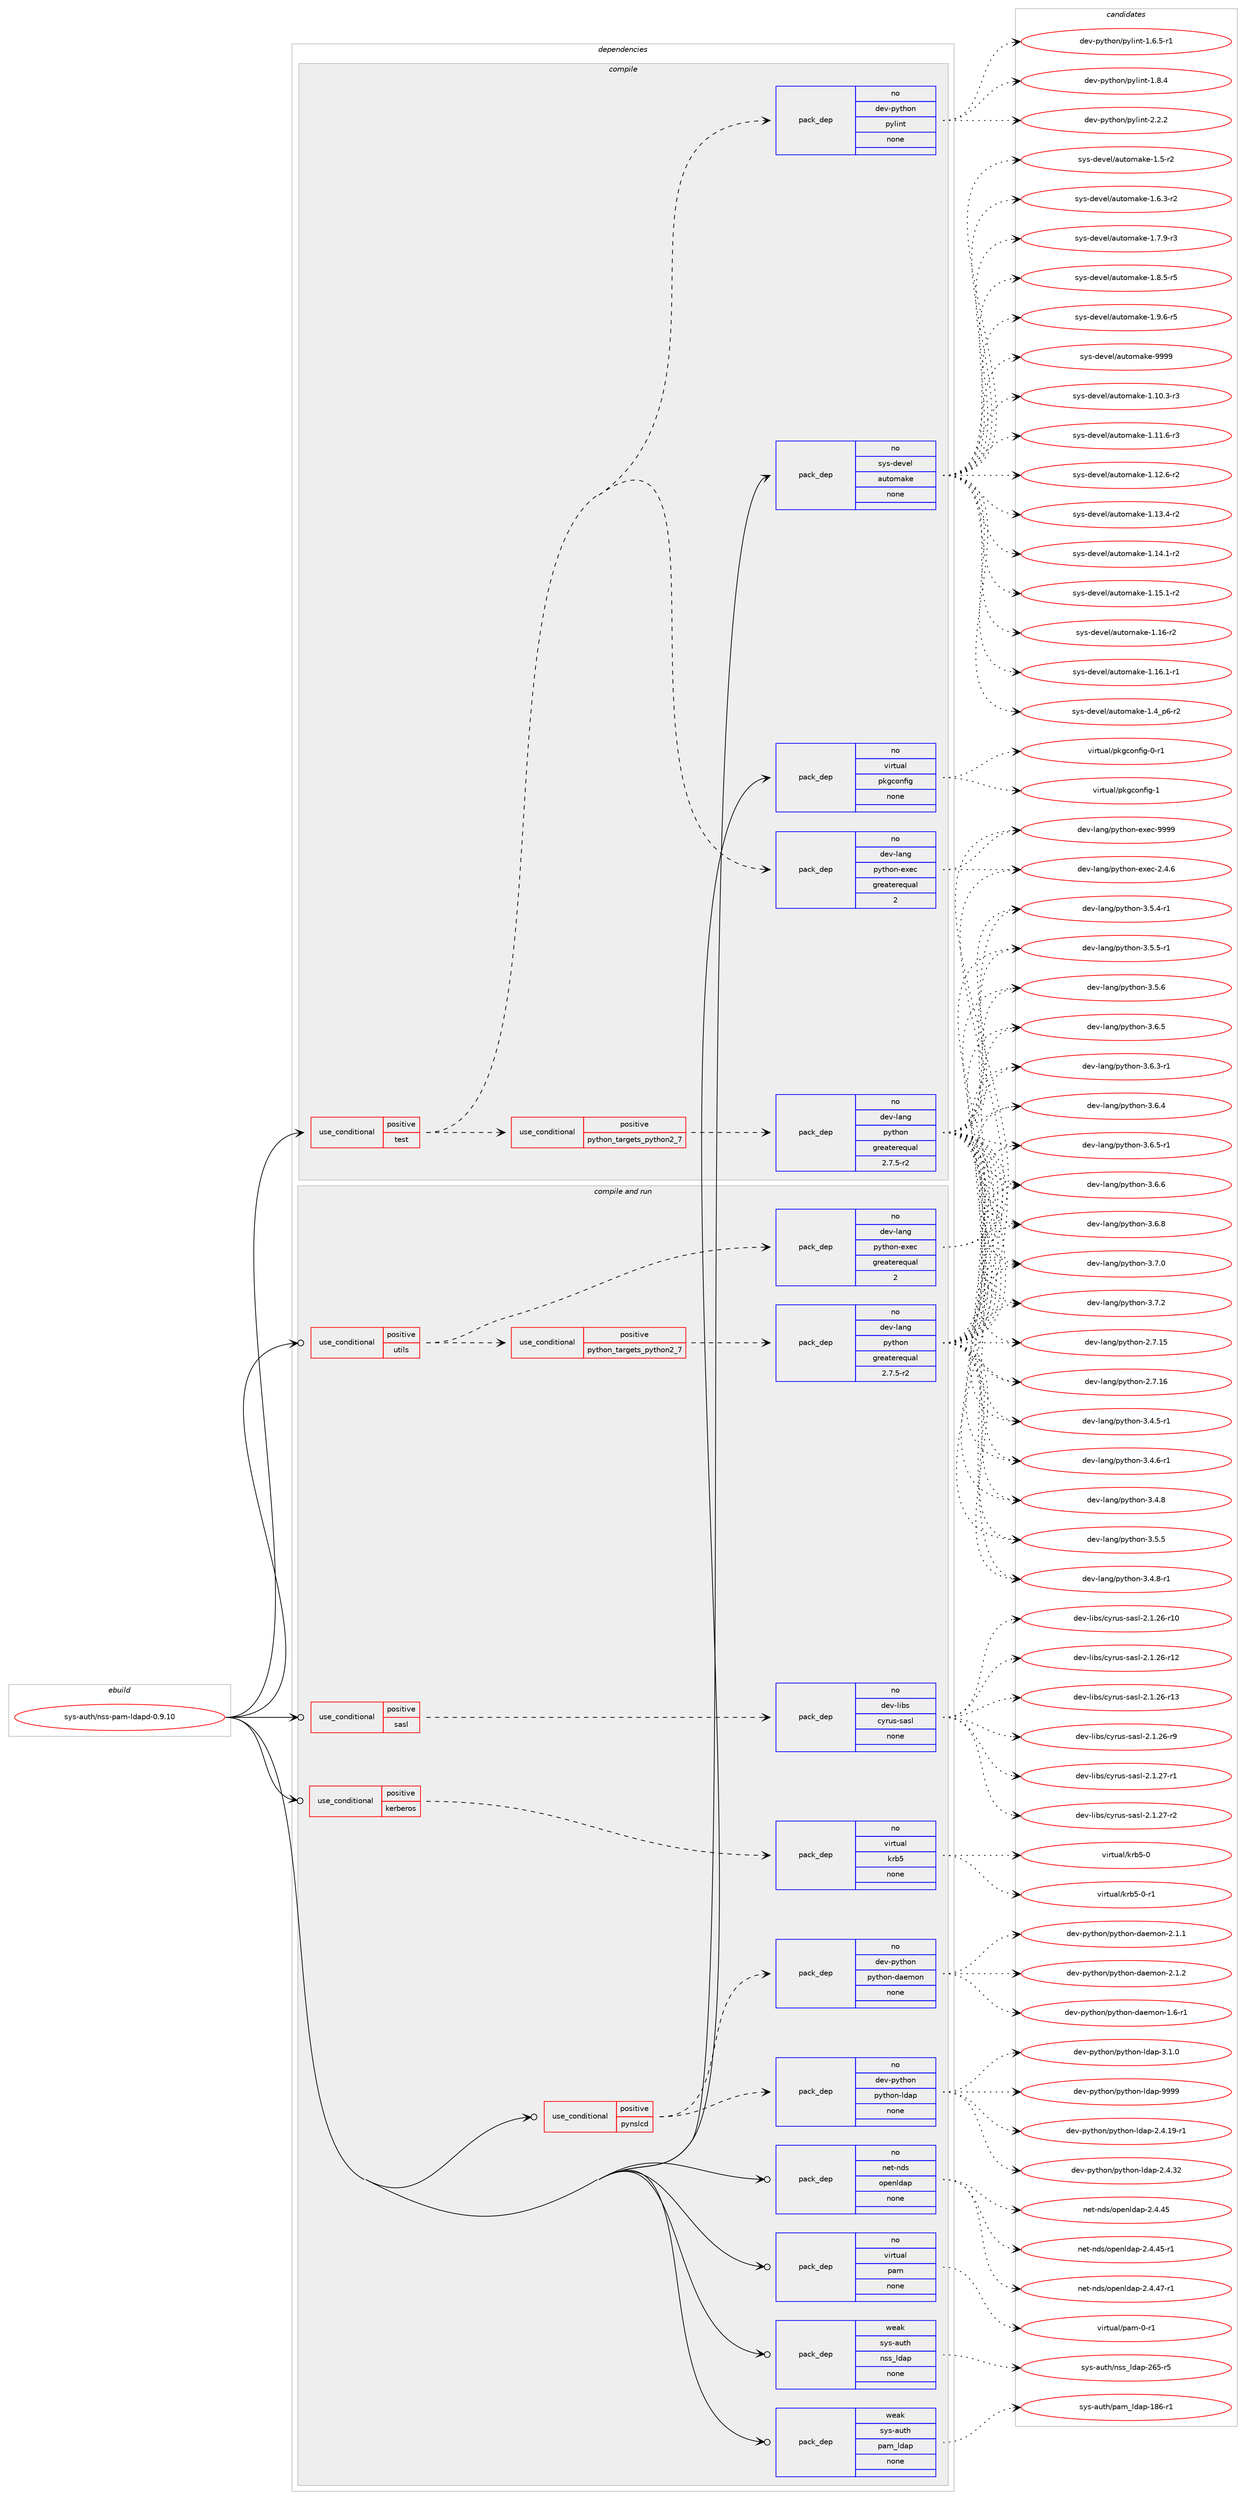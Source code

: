 digraph prolog {

# *************
# Graph options
# *************

newrank=true;
concentrate=true;
compound=true;
graph [rankdir=LR,fontname=Helvetica,fontsize=10,ranksep=1.5];#, ranksep=2.5, nodesep=0.2];
edge  [arrowhead=vee];
node  [fontname=Helvetica,fontsize=10];

# **********
# The ebuild
# **********

subgraph cluster_leftcol {
color=gray;
rank=same;
label=<<i>ebuild</i>>;
id [label="sys-auth/nss-pam-ldapd-0.9.10", color=red, width=4, href="../sys-auth/nss-pam-ldapd-0.9.10.svg"];
}

# ****************
# The dependencies
# ****************

subgraph cluster_midcol {
color=gray;
label=<<i>dependencies</i>>;
subgraph cluster_compile {
fillcolor="#eeeeee";
style=filled;
label=<<i>compile</i>>;
subgraph cond457741 {
dependency1717264 [label=<<TABLE BORDER="0" CELLBORDER="1" CELLSPACING="0" CELLPADDING="4"><TR><TD ROWSPAN="3" CELLPADDING="10">use_conditional</TD></TR><TR><TD>positive</TD></TR><TR><TD>test</TD></TR></TABLE>>, shape=none, color=red];
subgraph cond457742 {
dependency1717265 [label=<<TABLE BORDER="0" CELLBORDER="1" CELLSPACING="0" CELLPADDING="4"><TR><TD ROWSPAN="3" CELLPADDING="10">use_conditional</TD></TR><TR><TD>positive</TD></TR><TR><TD>python_targets_python2_7</TD></TR></TABLE>>, shape=none, color=red];
subgraph pack1231419 {
dependency1717266 [label=<<TABLE BORDER="0" CELLBORDER="1" CELLSPACING="0" CELLPADDING="4" WIDTH="220"><TR><TD ROWSPAN="6" CELLPADDING="30">pack_dep</TD></TR><TR><TD WIDTH="110">no</TD></TR><TR><TD>dev-lang</TD></TR><TR><TD>python</TD></TR><TR><TD>greaterequal</TD></TR><TR><TD>2.7.5-r2</TD></TR></TABLE>>, shape=none, color=blue];
}
dependency1717265:e -> dependency1717266:w [weight=20,style="dashed",arrowhead="vee"];
}
dependency1717264:e -> dependency1717265:w [weight=20,style="dashed",arrowhead="vee"];
subgraph pack1231420 {
dependency1717267 [label=<<TABLE BORDER="0" CELLBORDER="1" CELLSPACING="0" CELLPADDING="4" WIDTH="220"><TR><TD ROWSPAN="6" CELLPADDING="30">pack_dep</TD></TR><TR><TD WIDTH="110">no</TD></TR><TR><TD>dev-lang</TD></TR><TR><TD>python-exec</TD></TR><TR><TD>greaterequal</TD></TR><TR><TD>2</TD></TR></TABLE>>, shape=none, color=blue];
}
dependency1717264:e -> dependency1717267:w [weight=20,style="dashed",arrowhead="vee"];
subgraph pack1231421 {
dependency1717268 [label=<<TABLE BORDER="0" CELLBORDER="1" CELLSPACING="0" CELLPADDING="4" WIDTH="220"><TR><TD ROWSPAN="6" CELLPADDING="30">pack_dep</TD></TR><TR><TD WIDTH="110">no</TD></TR><TR><TD>dev-python</TD></TR><TR><TD>pylint</TD></TR><TR><TD>none</TD></TR><TR><TD></TD></TR></TABLE>>, shape=none, color=blue];
}
dependency1717264:e -> dependency1717268:w [weight=20,style="dashed",arrowhead="vee"];
}
id:e -> dependency1717264:w [weight=20,style="solid",arrowhead="vee"];
subgraph pack1231422 {
dependency1717269 [label=<<TABLE BORDER="0" CELLBORDER="1" CELLSPACING="0" CELLPADDING="4" WIDTH="220"><TR><TD ROWSPAN="6" CELLPADDING="30">pack_dep</TD></TR><TR><TD WIDTH="110">no</TD></TR><TR><TD>sys-devel</TD></TR><TR><TD>automake</TD></TR><TR><TD>none</TD></TR><TR><TD></TD></TR></TABLE>>, shape=none, color=blue];
}
id:e -> dependency1717269:w [weight=20,style="solid",arrowhead="vee"];
subgraph pack1231423 {
dependency1717270 [label=<<TABLE BORDER="0" CELLBORDER="1" CELLSPACING="0" CELLPADDING="4" WIDTH="220"><TR><TD ROWSPAN="6" CELLPADDING="30">pack_dep</TD></TR><TR><TD WIDTH="110">no</TD></TR><TR><TD>virtual</TD></TR><TR><TD>pkgconfig</TD></TR><TR><TD>none</TD></TR><TR><TD></TD></TR></TABLE>>, shape=none, color=blue];
}
id:e -> dependency1717270:w [weight=20,style="solid",arrowhead="vee"];
}
subgraph cluster_compileandrun {
fillcolor="#eeeeee";
style=filled;
label=<<i>compile and run</i>>;
subgraph cond457743 {
dependency1717271 [label=<<TABLE BORDER="0" CELLBORDER="1" CELLSPACING="0" CELLPADDING="4"><TR><TD ROWSPAN="3" CELLPADDING="10">use_conditional</TD></TR><TR><TD>positive</TD></TR><TR><TD>kerberos</TD></TR></TABLE>>, shape=none, color=red];
subgraph pack1231424 {
dependency1717272 [label=<<TABLE BORDER="0" CELLBORDER="1" CELLSPACING="0" CELLPADDING="4" WIDTH="220"><TR><TD ROWSPAN="6" CELLPADDING="30">pack_dep</TD></TR><TR><TD WIDTH="110">no</TD></TR><TR><TD>virtual</TD></TR><TR><TD>krb5</TD></TR><TR><TD>none</TD></TR><TR><TD></TD></TR></TABLE>>, shape=none, color=blue];
}
dependency1717271:e -> dependency1717272:w [weight=20,style="dashed",arrowhead="vee"];
}
id:e -> dependency1717271:w [weight=20,style="solid",arrowhead="odotvee"];
subgraph cond457744 {
dependency1717273 [label=<<TABLE BORDER="0" CELLBORDER="1" CELLSPACING="0" CELLPADDING="4"><TR><TD ROWSPAN="3" CELLPADDING="10">use_conditional</TD></TR><TR><TD>positive</TD></TR><TR><TD>pynslcd</TD></TR></TABLE>>, shape=none, color=red];
subgraph pack1231425 {
dependency1717274 [label=<<TABLE BORDER="0" CELLBORDER="1" CELLSPACING="0" CELLPADDING="4" WIDTH="220"><TR><TD ROWSPAN="6" CELLPADDING="30">pack_dep</TD></TR><TR><TD WIDTH="110">no</TD></TR><TR><TD>dev-python</TD></TR><TR><TD>python-ldap</TD></TR><TR><TD>none</TD></TR><TR><TD></TD></TR></TABLE>>, shape=none, color=blue];
}
dependency1717273:e -> dependency1717274:w [weight=20,style="dashed",arrowhead="vee"];
subgraph pack1231426 {
dependency1717275 [label=<<TABLE BORDER="0" CELLBORDER="1" CELLSPACING="0" CELLPADDING="4" WIDTH="220"><TR><TD ROWSPAN="6" CELLPADDING="30">pack_dep</TD></TR><TR><TD WIDTH="110">no</TD></TR><TR><TD>dev-python</TD></TR><TR><TD>python-daemon</TD></TR><TR><TD>none</TD></TR><TR><TD></TD></TR></TABLE>>, shape=none, color=blue];
}
dependency1717273:e -> dependency1717275:w [weight=20,style="dashed",arrowhead="vee"];
}
id:e -> dependency1717273:w [weight=20,style="solid",arrowhead="odotvee"];
subgraph cond457745 {
dependency1717276 [label=<<TABLE BORDER="0" CELLBORDER="1" CELLSPACING="0" CELLPADDING="4"><TR><TD ROWSPAN="3" CELLPADDING="10">use_conditional</TD></TR><TR><TD>positive</TD></TR><TR><TD>sasl</TD></TR></TABLE>>, shape=none, color=red];
subgraph pack1231427 {
dependency1717277 [label=<<TABLE BORDER="0" CELLBORDER="1" CELLSPACING="0" CELLPADDING="4" WIDTH="220"><TR><TD ROWSPAN="6" CELLPADDING="30">pack_dep</TD></TR><TR><TD WIDTH="110">no</TD></TR><TR><TD>dev-libs</TD></TR><TR><TD>cyrus-sasl</TD></TR><TR><TD>none</TD></TR><TR><TD></TD></TR></TABLE>>, shape=none, color=blue];
}
dependency1717276:e -> dependency1717277:w [weight=20,style="dashed",arrowhead="vee"];
}
id:e -> dependency1717276:w [weight=20,style="solid",arrowhead="odotvee"];
subgraph cond457746 {
dependency1717278 [label=<<TABLE BORDER="0" CELLBORDER="1" CELLSPACING="0" CELLPADDING="4"><TR><TD ROWSPAN="3" CELLPADDING="10">use_conditional</TD></TR><TR><TD>positive</TD></TR><TR><TD>utils</TD></TR></TABLE>>, shape=none, color=red];
subgraph cond457747 {
dependency1717279 [label=<<TABLE BORDER="0" CELLBORDER="1" CELLSPACING="0" CELLPADDING="4"><TR><TD ROWSPAN="3" CELLPADDING="10">use_conditional</TD></TR><TR><TD>positive</TD></TR><TR><TD>python_targets_python2_7</TD></TR></TABLE>>, shape=none, color=red];
subgraph pack1231428 {
dependency1717280 [label=<<TABLE BORDER="0" CELLBORDER="1" CELLSPACING="0" CELLPADDING="4" WIDTH="220"><TR><TD ROWSPAN="6" CELLPADDING="30">pack_dep</TD></TR><TR><TD WIDTH="110">no</TD></TR><TR><TD>dev-lang</TD></TR><TR><TD>python</TD></TR><TR><TD>greaterequal</TD></TR><TR><TD>2.7.5-r2</TD></TR></TABLE>>, shape=none, color=blue];
}
dependency1717279:e -> dependency1717280:w [weight=20,style="dashed",arrowhead="vee"];
}
dependency1717278:e -> dependency1717279:w [weight=20,style="dashed",arrowhead="vee"];
subgraph pack1231429 {
dependency1717281 [label=<<TABLE BORDER="0" CELLBORDER="1" CELLSPACING="0" CELLPADDING="4" WIDTH="220"><TR><TD ROWSPAN="6" CELLPADDING="30">pack_dep</TD></TR><TR><TD WIDTH="110">no</TD></TR><TR><TD>dev-lang</TD></TR><TR><TD>python-exec</TD></TR><TR><TD>greaterequal</TD></TR><TR><TD>2</TD></TR></TABLE>>, shape=none, color=blue];
}
dependency1717278:e -> dependency1717281:w [weight=20,style="dashed",arrowhead="vee"];
}
id:e -> dependency1717278:w [weight=20,style="solid",arrowhead="odotvee"];
subgraph pack1231430 {
dependency1717282 [label=<<TABLE BORDER="0" CELLBORDER="1" CELLSPACING="0" CELLPADDING="4" WIDTH="220"><TR><TD ROWSPAN="6" CELLPADDING="30">pack_dep</TD></TR><TR><TD WIDTH="110">no</TD></TR><TR><TD>net-nds</TD></TR><TR><TD>openldap</TD></TR><TR><TD>none</TD></TR><TR><TD></TD></TR></TABLE>>, shape=none, color=blue];
}
id:e -> dependency1717282:w [weight=20,style="solid",arrowhead="odotvee"];
subgraph pack1231431 {
dependency1717283 [label=<<TABLE BORDER="0" CELLBORDER="1" CELLSPACING="0" CELLPADDING="4" WIDTH="220"><TR><TD ROWSPAN="6" CELLPADDING="30">pack_dep</TD></TR><TR><TD WIDTH="110">no</TD></TR><TR><TD>virtual</TD></TR><TR><TD>pam</TD></TR><TR><TD>none</TD></TR><TR><TD></TD></TR></TABLE>>, shape=none, color=blue];
}
id:e -> dependency1717283:w [weight=20,style="solid",arrowhead="odotvee"];
subgraph pack1231432 {
dependency1717284 [label=<<TABLE BORDER="0" CELLBORDER="1" CELLSPACING="0" CELLPADDING="4" WIDTH="220"><TR><TD ROWSPAN="6" CELLPADDING="30">pack_dep</TD></TR><TR><TD WIDTH="110">weak</TD></TR><TR><TD>sys-auth</TD></TR><TR><TD>nss_ldap</TD></TR><TR><TD>none</TD></TR><TR><TD></TD></TR></TABLE>>, shape=none, color=blue];
}
id:e -> dependency1717284:w [weight=20,style="solid",arrowhead="odotvee"];
subgraph pack1231433 {
dependency1717285 [label=<<TABLE BORDER="0" CELLBORDER="1" CELLSPACING="0" CELLPADDING="4" WIDTH="220"><TR><TD ROWSPAN="6" CELLPADDING="30">pack_dep</TD></TR><TR><TD WIDTH="110">weak</TD></TR><TR><TD>sys-auth</TD></TR><TR><TD>pam_ldap</TD></TR><TR><TD>none</TD></TR><TR><TD></TD></TR></TABLE>>, shape=none, color=blue];
}
id:e -> dependency1717285:w [weight=20,style="solid",arrowhead="odotvee"];
}
subgraph cluster_run {
fillcolor="#eeeeee";
style=filled;
label=<<i>run</i>>;
}
}

# **************
# The candidates
# **************

subgraph cluster_choices {
rank=same;
color=gray;
label=<<i>candidates</i>>;

subgraph choice1231419 {
color=black;
nodesep=1;
choice10010111845108971101034711212111610411111045504655464953 [label="dev-lang/python-2.7.15", color=red, width=4,href="../dev-lang/python-2.7.15.svg"];
choice10010111845108971101034711212111610411111045504655464954 [label="dev-lang/python-2.7.16", color=red, width=4,href="../dev-lang/python-2.7.16.svg"];
choice1001011184510897110103471121211161041111104551465246534511449 [label="dev-lang/python-3.4.5-r1", color=red, width=4,href="../dev-lang/python-3.4.5-r1.svg"];
choice1001011184510897110103471121211161041111104551465246544511449 [label="dev-lang/python-3.4.6-r1", color=red, width=4,href="../dev-lang/python-3.4.6-r1.svg"];
choice100101118451089711010347112121116104111110455146524656 [label="dev-lang/python-3.4.8", color=red, width=4,href="../dev-lang/python-3.4.8.svg"];
choice1001011184510897110103471121211161041111104551465246564511449 [label="dev-lang/python-3.4.8-r1", color=red, width=4,href="../dev-lang/python-3.4.8-r1.svg"];
choice1001011184510897110103471121211161041111104551465346524511449 [label="dev-lang/python-3.5.4-r1", color=red, width=4,href="../dev-lang/python-3.5.4-r1.svg"];
choice100101118451089711010347112121116104111110455146534653 [label="dev-lang/python-3.5.5", color=red, width=4,href="../dev-lang/python-3.5.5.svg"];
choice1001011184510897110103471121211161041111104551465346534511449 [label="dev-lang/python-3.5.5-r1", color=red, width=4,href="../dev-lang/python-3.5.5-r1.svg"];
choice100101118451089711010347112121116104111110455146534654 [label="dev-lang/python-3.5.6", color=red, width=4,href="../dev-lang/python-3.5.6.svg"];
choice1001011184510897110103471121211161041111104551465446514511449 [label="dev-lang/python-3.6.3-r1", color=red, width=4,href="../dev-lang/python-3.6.3-r1.svg"];
choice100101118451089711010347112121116104111110455146544652 [label="dev-lang/python-3.6.4", color=red, width=4,href="../dev-lang/python-3.6.4.svg"];
choice100101118451089711010347112121116104111110455146544653 [label="dev-lang/python-3.6.5", color=red, width=4,href="../dev-lang/python-3.6.5.svg"];
choice1001011184510897110103471121211161041111104551465446534511449 [label="dev-lang/python-3.6.5-r1", color=red, width=4,href="../dev-lang/python-3.6.5-r1.svg"];
choice100101118451089711010347112121116104111110455146544654 [label="dev-lang/python-3.6.6", color=red, width=4,href="../dev-lang/python-3.6.6.svg"];
choice100101118451089711010347112121116104111110455146544656 [label="dev-lang/python-3.6.8", color=red, width=4,href="../dev-lang/python-3.6.8.svg"];
choice100101118451089711010347112121116104111110455146554648 [label="dev-lang/python-3.7.0", color=red, width=4,href="../dev-lang/python-3.7.0.svg"];
choice100101118451089711010347112121116104111110455146554650 [label="dev-lang/python-3.7.2", color=red, width=4,href="../dev-lang/python-3.7.2.svg"];
dependency1717266:e -> choice10010111845108971101034711212111610411111045504655464953:w [style=dotted,weight="100"];
dependency1717266:e -> choice10010111845108971101034711212111610411111045504655464954:w [style=dotted,weight="100"];
dependency1717266:e -> choice1001011184510897110103471121211161041111104551465246534511449:w [style=dotted,weight="100"];
dependency1717266:e -> choice1001011184510897110103471121211161041111104551465246544511449:w [style=dotted,weight="100"];
dependency1717266:e -> choice100101118451089711010347112121116104111110455146524656:w [style=dotted,weight="100"];
dependency1717266:e -> choice1001011184510897110103471121211161041111104551465246564511449:w [style=dotted,weight="100"];
dependency1717266:e -> choice1001011184510897110103471121211161041111104551465346524511449:w [style=dotted,weight="100"];
dependency1717266:e -> choice100101118451089711010347112121116104111110455146534653:w [style=dotted,weight="100"];
dependency1717266:e -> choice1001011184510897110103471121211161041111104551465346534511449:w [style=dotted,weight="100"];
dependency1717266:e -> choice100101118451089711010347112121116104111110455146534654:w [style=dotted,weight="100"];
dependency1717266:e -> choice1001011184510897110103471121211161041111104551465446514511449:w [style=dotted,weight="100"];
dependency1717266:e -> choice100101118451089711010347112121116104111110455146544652:w [style=dotted,weight="100"];
dependency1717266:e -> choice100101118451089711010347112121116104111110455146544653:w [style=dotted,weight="100"];
dependency1717266:e -> choice1001011184510897110103471121211161041111104551465446534511449:w [style=dotted,weight="100"];
dependency1717266:e -> choice100101118451089711010347112121116104111110455146544654:w [style=dotted,weight="100"];
dependency1717266:e -> choice100101118451089711010347112121116104111110455146544656:w [style=dotted,weight="100"];
dependency1717266:e -> choice100101118451089711010347112121116104111110455146554648:w [style=dotted,weight="100"];
dependency1717266:e -> choice100101118451089711010347112121116104111110455146554650:w [style=dotted,weight="100"];
}
subgraph choice1231420 {
color=black;
nodesep=1;
choice1001011184510897110103471121211161041111104510112010199455046524654 [label="dev-lang/python-exec-2.4.6", color=red, width=4,href="../dev-lang/python-exec-2.4.6.svg"];
choice10010111845108971101034711212111610411111045101120101994557575757 [label="dev-lang/python-exec-9999", color=red, width=4,href="../dev-lang/python-exec-9999.svg"];
dependency1717267:e -> choice1001011184510897110103471121211161041111104510112010199455046524654:w [style=dotted,weight="100"];
dependency1717267:e -> choice10010111845108971101034711212111610411111045101120101994557575757:w [style=dotted,weight="100"];
}
subgraph choice1231421 {
color=black;
nodesep=1;
choice10010111845112121116104111110471121211081051101164549465446534511449 [label="dev-python/pylint-1.6.5-r1", color=red, width=4,href="../dev-python/pylint-1.6.5-r1.svg"];
choice1001011184511212111610411111047112121108105110116454946564652 [label="dev-python/pylint-1.8.4", color=red, width=4,href="../dev-python/pylint-1.8.4.svg"];
choice1001011184511212111610411111047112121108105110116455046504650 [label="dev-python/pylint-2.2.2", color=red, width=4,href="../dev-python/pylint-2.2.2.svg"];
dependency1717268:e -> choice10010111845112121116104111110471121211081051101164549465446534511449:w [style=dotted,weight="100"];
dependency1717268:e -> choice1001011184511212111610411111047112121108105110116454946564652:w [style=dotted,weight="100"];
dependency1717268:e -> choice1001011184511212111610411111047112121108105110116455046504650:w [style=dotted,weight="100"];
}
subgraph choice1231422 {
color=black;
nodesep=1;
choice11512111545100101118101108479711711611110997107101454946494846514511451 [label="sys-devel/automake-1.10.3-r3", color=red, width=4,href="../sys-devel/automake-1.10.3-r3.svg"];
choice11512111545100101118101108479711711611110997107101454946494946544511451 [label="sys-devel/automake-1.11.6-r3", color=red, width=4,href="../sys-devel/automake-1.11.6-r3.svg"];
choice11512111545100101118101108479711711611110997107101454946495046544511450 [label="sys-devel/automake-1.12.6-r2", color=red, width=4,href="../sys-devel/automake-1.12.6-r2.svg"];
choice11512111545100101118101108479711711611110997107101454946495146524511450 [label="sys-devel/automake-1.13.4-r2", color=red, width=4,href="../sys-devel/automake-1.13.4-r2.svg"];
choice11512111545100101118101108479711711611110997107101454946495246494511450 [label="sys-devel/automake-1.14.1-r2", color=red, width=4,href="../sys-devel/automake-1.14.1-r2.svg"];
choice11512111545100101118101108479711711611110997107101454946495346494511450 [label="sys-devel/automake-1.15.1-r2", color=red, width=4,href="../sys-devel/automake-1.15.1-r2.svg"];
choice1151211154510010111810110847971171161111099710710145494649544511450 [label="sys-devel/automake-1.16-r2", color=red, width=4,href="../sys-devel/automake-1.16-r2.svg"];
choice11512111545100101118101108479711711611110997107101454946495446494511449 [label="sys-devel/automake-1.16.1-r1", color=red, width=4,href="../sys-devel/automake-1.16.1-r1.svg"];
choice115121115451001011181011084797117116111109971071014549465295112544511450 [label="sys-devel/automake-1.4_p6-r2", color=red, width=4,href="../sys-devel/automake-1.4_p6-r2.svg"];
choice11512111545100101118101108479711711611110997107101454946534511450 [label="sys-devel/automake-1.5-r2", color=red, width=4,href="../sys-devel/automake-1.5-r2.svg"];
choice115121115451001011181011084797117116111109971071014549465446514511450 [label="sys-devel/automake-1.6.3-r2", color=red, width=4,href="../sys-devel/automake-1.6.3-r2.svg"];
choice115121115451001011181011084797117116111109971071014549465546574511451 [label="sys-devel/automake-1.7.9-r3", color=red, width=4,href="../sys-devel/automake-1.7.9-r3.svg"];
choice115121115451001011181011084797117116111109971071014549465646534511453 [label="sys-devel/automake-1.8.5-r5", color=red, width=4,href="../sys-devel/automake-1.8.5-r5.svg"];
choice115121115451001011181011084797117116111109971071014549465746544511453 [label="sys-devel/automake-1.9.6-r5", color=red, width=4,href="../sys-devel/automake-1.9.6-r5.svg"];
choice115121115451001011181011084797117116111109971071014557575757 [label="sys-devel/automake-9999", color=red, width=4,href="../sys-devel/automake-9999.svg"];
dependency1717269:e -> choice11512111545100101118101108479711711611110997107101454946494846514511451:w [style=dotted,weight="100"];
dependency1717269:e -> choice11512111545100101118101108479711711611110997107101454946494946544511451:w [style=dotted,weight="100"];
dependency1717269:e -> choice11512111545100101118101108479711711611110997107101454946495046544511450:w [style=dotted,weight="100"];
dependency1717269:e -> choice11512111545100101118101108479711711611110997107101454946495146524511450:w [style=dotted,weight="100"];
dependency1717269:e -> choice11512111545100101118101108479711711611110997107101454946495246494511450:w [style=dotted,weight="100"];
dependency1717269:e -> choice11512111545100101118101108479711711611110997107101454946495346494511450:w [style=dotted,weight="100"];
dependency1717269:e -> choice1151211154510010111810110847971171161111099710710145494649544511450:w [style=dotted,weight="100"];
dependency1717269:e -> choice11512111545100101118101108479711711611110997107101454946495446494511449:w [style=dotted,weight="100"];
dependency1717269:e -> choice115121115451001011181011084797117116111109971071014549465295112544511450:w [style=dotted,weight="100"];
dependency1717269:e -> choice11512111545100101118101108479711711611110997107101454946534511450:w [style=dotted,weight="100"];
dependency1717269:e -> choice115121115451001011181011084797117116111109971071014549465446514511450:w [style=dotted,weight="100"];
dependency1717269:e -> choice115121115451001011181011084797117116111109971071014549465546574511451:w [style=dotted,weight="100"];
dependency1717269:e -> choice115121115451001011181011084797117116111109971071014549465646534511453:w [style=dotted,weight="100"];
dependency1717269:e -> choice115121115451001011181011084797117116111109971071014549465746544511453:w [style=dotted,weight="100"];
dependency1717269:e -> choice115121115451001011181011084797117116111109971071014557575757:w [style=dotted,weight="100"];
}
subgraph choice1231423 {
color=black;
nodesep=1;
choice11810511411611797108471121071039911111010210510345484511449 [label="virtual/pkgconfig-0-r1", color=red, width=4,href="../virtual/pkgconfig-0-r1.svg"];
choice1181051141161179710847112107103991111101021051034549 [label="virtual/pkgconfig-1", color=red, width=4,href="../virtual/pkgconfig-1.svg"];
dependency1717270:e -> choice11810511411611797108471121071039911111010210510345484511449:w [style=dotted,weight="100"];
dependency1717270:e -> choice1181051141161179710847112107103991111101021051034549:w [style=dotted,weight="100"];
}
subgraph choice1231424 {
color=black;
nodesep=1;
choice118105114116117971084710711498534548 [label="virtual/krb5-0", color=red, width=4,href="../virtual/krb5-0.svg"];
choice1181051141161179710847107114985345484511449 [label="virtual/krb5-0-r1", color=red, width=4,href="../virtual/krb5-0-r1.svg"];
dependency1717272:e -> choice118105114116117971084710711498534548:w [style=dotted,weight="100"];
dependency1717272:e -> choice1181051141161179710847107114985345484511449:w [style=dotted,weight="100"];
}
subgraph choice1231425 {
color=black;
nodesep=1;
choice10010111845112121116104111110471121211161041111104510810097112455046524649574511449 [label="dev-python/python-ldap-2.4.19-r1", color=red, width=4,href="../dev-python/python-ldap-2.4.19-r1.svg"];
choice1001011184511212111610411111047112121116104111110451081009711245504652465150 [label="dev-python/python-ldap-2.4.32", color=red, width=4,href="../dev-python/python-ldap-2.4.32.svg"];
choice10010111845112121116104111110471121211161041111104510810097112455146494648 [label="dev-python/python-ldap-3.1.0", color=red, width=4,href="../dev-python/python-ldap-3.1.0.svg"];
choice100101118451121211161041111104711212111610411111045108100971124557575757 [label="dev-python/python-ldap-9999", color=red, width=4,href="../dev-python/python-ldap-9999.svg"];
dependency1717274:e -> choice10010111845112121116104111110471121211161041111104510810097112455046524649574511449:w [style=dotted,weight="100"];
dependency1717274:e -> choice1001011184511212111610411111047112121116104111110451081009711245504652465150:w [style=dotted,weight="100"];
dependency1717274:e -> choice10010111845112121116104111110471121211161041111104510810097112455146494648:w [style=dotted,weight="100"];
dependency1717274:e -> choice100101118451121211161041111104711212111610411111045108100971124557575757:w [style=dotted,weight="100"];
}
subgraph choice1231426 {
color=black;
nodesep=1;
choice10010111845112121116104111110471121211161041111104510097101109111110454946544511449 [label="dev-python/python-daemon-1.6-r1", color=red, width=4,href="../dev-python/python-daemon-1.6-r1.svg"];
choice10010111845112121116104111110471121211161041111104510097101109111110455046494649 [label="dev-python/python-daemon-2.1.1", color=red, width=4,href="../dev-python/python-daemon-2.1.1.svg"];
choice10010111845112121116104111110471121211161041111104510097101109111110455046494650 [label="dev-python/python-daemon-2.1.2", color=red, width=4,href="../dev-python/python-daemon-2.1.2.svg"];
dependency1717275:e -> choice10010111845112121116104111110471121211161041111104510097101109111110454946544511449:w [style=dotted,weight="100"];
dependency1717275:e -> choice10010111845112121116104111110471121211161041111104510097101109111110455046494649:w [style=dotted,weight="100"];
dependency1717275:e -> choice10010111845112121116104111110471121211161041111104510097101109111110455046494650:w [style=dotted,weight="100"];
}
subgraph choice1231427 {
color=black;
nodesep=1;
choice10010111845108105981154799121114117115451159711510845504649465054451144948 [label="dev-libs/cyrus-sasl-2.1.26-r10", color=red, width=4,href="../dev-libs/cyrus-sasl-2.1.26-r10.svg"];
choice10010111845108105981154799121114117115451159711510845504649465054451144950 [label="dev-libs/cyrus-sasl-2.1.26-r12", color=red, width=4,href="../dev-libs/cyrus-sasl-2.1.26-r12.svg"];
choice10010111845108105981154799121114117115451159711510845504649465054451144951 [label="dev-libs/cyrus-sasl-2.1.26-r13", color=red, width=4,href="../dev-libs/cyrus-sasl-2.1.26-r13.svg"];
choice100101118451081059811547991211141171154511597115108455046494650544511457 [label="dev-libs/cyrus-sasl-2.1.26-r9", color=red, width=4,href="../dev-libs/cyrus-sasl-2.1.26-r9.svg"];
choice100101118451081059811547991211141171154511597115108455046494650554511449 [label="dev-libs/cyrus-sasl-2.1.27-r1", color=red, width=4,href="../dev-libs/cyrus-sasl-2.1.27-r1.svg"];
choice100101118451081059811547991211141171154511597115108455046494650554511450 [label="dev-libs/cyrus-sasl-2.1.27-r2", color=red, width=4,href="../dev-libs/cyrus-sasl-2.1.27-r2.svg"];
dependency1717277:e -> choice10010111845108105981154799121114117115451159711510845504649465054451144948:w [style=dotted,weight="100"];
dependency1717277:e -> choice10010111845108105981154799121114117115451159711510845504649465054451144950:w [style=dotted,weight="100"];
dependency1717277:e -> choice10010111845108105981154799121114117115451159711510845504649465054451144951:w [style=dotted,weight="100"];
dependency1717277:e -> choice100101118451081059811547991211141171154511597115108455046494650544511457:w [style=dotted,weight="100"];
dependency1717277:e -> choice100101118451081059811547991211141171154511597115108455046494650554511449:w [style=dotted,weight="100"];
dependency1717277:e -> choice100101118451081059811547991211141171154511597115108455046494650554511450:w [style=dotted,weight="100"];
}
subgraph choice1231428 {
color=black;
nodesep=1;
choice10010111845108971101034711212111610411111045504655464953 [label="dev-lang/python-2.7.15", color=red, width=4,href="../dev-lang/python-2.7.15.svg"];
choice10010111845108971101034711212111610411111045504655464954 [label="dev-lang/python-2.7.16", color=red, width=4,href="../dev-lang/python-2.7.16.svg"];
choice1001011184510897110103471121211161041111104551465246534511449 [label="dev-lang/python-3.4.5-r1", color=red, width=4,href="../dev-lang/python-3.4.5-r1.svg"];
choice1001011184510897110103471121211161041111104551465246544511449 [label="dev-lang/python-3.4.6-r1", color=red, width=4,href="../dev-lang/python-3.4.6-r1.svg"];
choice100101118451089711010347112121116104111110455146524656 [label="dev-lang/python-3.4.8", color=red, width=4,href="../dev-lang/python-3.4.8.svg"];
choice1001011184510897110103471121211161041111104551465246564511449 [label="dev-lang/python-3.4.8-r1", color=red, width=4,href="../dev-lang/python-3.4.8-r1.svg"];
choice1001011184510897110103471121211161041111104551465346524511449 [label="dev-lang/python-3.5.4-r1", color=red, width=4,href="../dev-lang/python-3.5.4-r1.svg"];
choice100101118451089711010347112121116104111110455146534653 [label="dev-lang/python-3.5.5", color=red, width=4,href="../dev-lang/python-3.5.5.svg"];
choice1001011184510897110103471121211161041111104551465346534511449 [label="dev-lang/python-3.5.5-r1", color=red, width=4,href="../dev-lang/python-3.5.5-r1.svg"];
choice100101118451089711010347112121116104111110455146534654 [label="dev-lang/python-3.5.6", color=red, width=4,href="../dev-lang/python-3.5.6.svg"];
choice1001011184510897110103471121211161041111104551465446514511449 [label="dev-lang/python-3.6.3-r1", color=red, width=4,href="../dev-lang/python-3.6.3-r1.svg"];
choice100101118451089711010347112121116104111110455146544652 [label="dev-lang/python-3.6.4", color=red, width=4,href="../dev-lang/python-3.6.4.svg"];
choice100101118451089711010347112121116104111110455146544653 [label="dev-lang/python-3.6.5", color=red, width=4,href="../dev-lang/python-3.6.5.svg"];
choice1001011184510897110103471121211161041111104551465446534511449 [label="dev-lang/python-3.6.5-r1", color=red, width=4,href="../dev-lang/python-3.6.5-r1.svg"];
choice100101118451089711010347112121116104111110455146544654 [label="dev-lang/python-3.6.6", color=red, width=4,href="../dev-lang/python-3.6.6.svg"];
choice100101118451089711010347112121116104111110455146544656 [label="dev-lang/python-3.6.8", color=red, width=4,href="../dev-lang/python-3.6.8.svg"];
choice100101118451089711010347112121116104111110455146554648 [label="dev-lang/python-3.7.0", color=red, width=4,href="../dev-lang/python-3.7.0.svg"];
choice100101118451089711010347112121116104111110455146554650 [label="dev-lang/python-3.7.2", color=red, width=4,href="../dev-lang/python-3.7.2.svg"];
dependency1717280:e -> choice10010111845108971101034711212111610411111045504655464953:w [style=dotted,weight="100"];
dependency1717280:e -> choice10010111845108971101034711212111610411111045504655464954:w [style=dotted,weight="100"];
dependency1717280:e -> choice1001011184510897110103471121211161041111104551465246534511449:w [style=dotted,weight="100"];
dependency1717280:e -> choice1001011184510897110103471121211161041111104551465246544511449:w [style=dotted,weight="100"];
dependency1717280:e -> choice100101118451089711010347112121116104111110455146524656:w [style=dotted,weight="100"];
dependency1717280:e -> choice1001011184510897110103471121211161041111104551465246564511449:w [style=dotted,weight="100"];
dependency1717280:e -> choice1001011184510897110103471121211161041111104551465346524511449:w [style=dotted,weight="100"];
dependency1717280:e -> choice100101118451089711010347112121116104111110455146534653:w [style=dotted,weight="100"];
dependency1717280:e -> choice1001011184510897110103471121211161041111104551465346534511449:w [style=dotted,weight="100"];
dependency1717280:e -> choice100101118451089711010347112121116104111110455146534654:w [style=dotted,weight="100"];
dependency1717280:e -> choice1001011184510897110103471121211161041111104551465446514511449:w [style=dotted,weight="100"];
dependency1717280:e -> choice100101118451089711010347112121116104111110455146544652:w [style=dotted,weight="100"];
dependency1717280:e -> choice100101118451089711010347112121116104111110455146544653:w [style=dotted,weight="100"];
dependency1717280:e -> choice1001011184510897110103471121211161041111104551465446534511449:w [style=dotted,weight="100"];
dependency1717280:e -> choice100101118451089711010347112121116104111110455146544654:w [style=dotted,weight="100"];
dependency1717280:e -> choice100101118451089711010347112121116104111110455146544656:w [style=dotted,weight="100"];
dependency1717280:e -> choice100101118451089711010347112121116104111110455146554648:w [style=dotted,weight="100"];
dependency1717280:e -> choice100101118451089711010347112121116104111110455146554650:w [style=dotted,weight="100"];
}
subgraph choice1231429 {
color=black;
nodesep=1;
choice1001011184510897110103471121211161041111104510112010199455046524654 [label="dev-lang/python-exec-2.4.6", color=red, width=4,href="../dev-lang/python-exec-2.4.6.svg"];
choice10010111845108971101034711212111610411111045101120101994557575757 [label="dev-lang/python-exec-9999", color=red, width=4,href="../dev-lang/python-exec-9999.svg"];
dependency1717281:e -> choice1001011184510897110103471121211161041111104510112010199455046524654:w [style=dotted,weight="100"];
dependency1717281:e -> choice10010111845108971101034711212111610411111045101120101994557575757:w [style=dotted,weight="100"];
}
subgraph choice1231430 {
color=black;
nodesep=1;
choice11010111645110100115471111121011101081009711245504652465253 [label="net-nds/openldap-2.4.45", color=red, width=4,href="../net-nds/openldap-2.4.45.svg"];
choice110101116451101001154711111210111010810097112455046524652534511449 [label="net-nds/openldap-2.4.45-r1", color=red, width=4,href="../net-nds/openldap-2.4.45-r1.svg"];
choice110101116451101001154711111210111010810097112455046524652554511449 [label="net-nds/openldap-2.4.47-r1", color=red, width=4,href="../net-nds/openldap-2.4.47-r1.svg"];
dependency1717282:e -> choice11010111645110100115471111121011101081009711245504652465253:w [style=dotted,weight="100"];
dependency1717282:e -> choice110101116451101001154711111210111010810097112455046524652534511449:w [style=dotted,weight="100"];
dependency1717282:e -> choice110101116451101001154711111210111010810097112455046524652554511449:w [style=dotted,weight="100"];
}
subgraph choice1231431 {
color=black;
nodesep=1;
choice11810511411611797108471129710945484511449 [label="virtual/pam-0-r1", color=red, width=4,href="../virtual/pam-0-r1.svg"];
dependency1717283:e -> choice11810511411611797108471129710945484511449:w [style=dotted,weight="100"];
}
subgraph choice1231432 {
color=black;
nodesep=1;
choice1151211154597117116104471101151159510810097112455054534511453 [label="sys-auth/nss_ldap-265-r5", color=red, width=4,href="../sys-auth/nss_ldap-265-r5.svg"];
dependency1717284:e -> choice1151211154597117116104471101151159510810097112455054534511453:w [style=dotted,weight="100"];
}
subgraph choice1231433 {
color=black;
nodesep=1;
choice115121115459711711610447112971099510810097112454956544511449 [label="sys-auth/pam_ldap-186-r1", color=red, width=4,href="../sys-auth/pam_ldap-186-r1.svg"];
dependency1717285:e -> choice115121115459711711610447112971099510810097112454956544511449:w [style=dotted,weight="100"];
}
}

}
